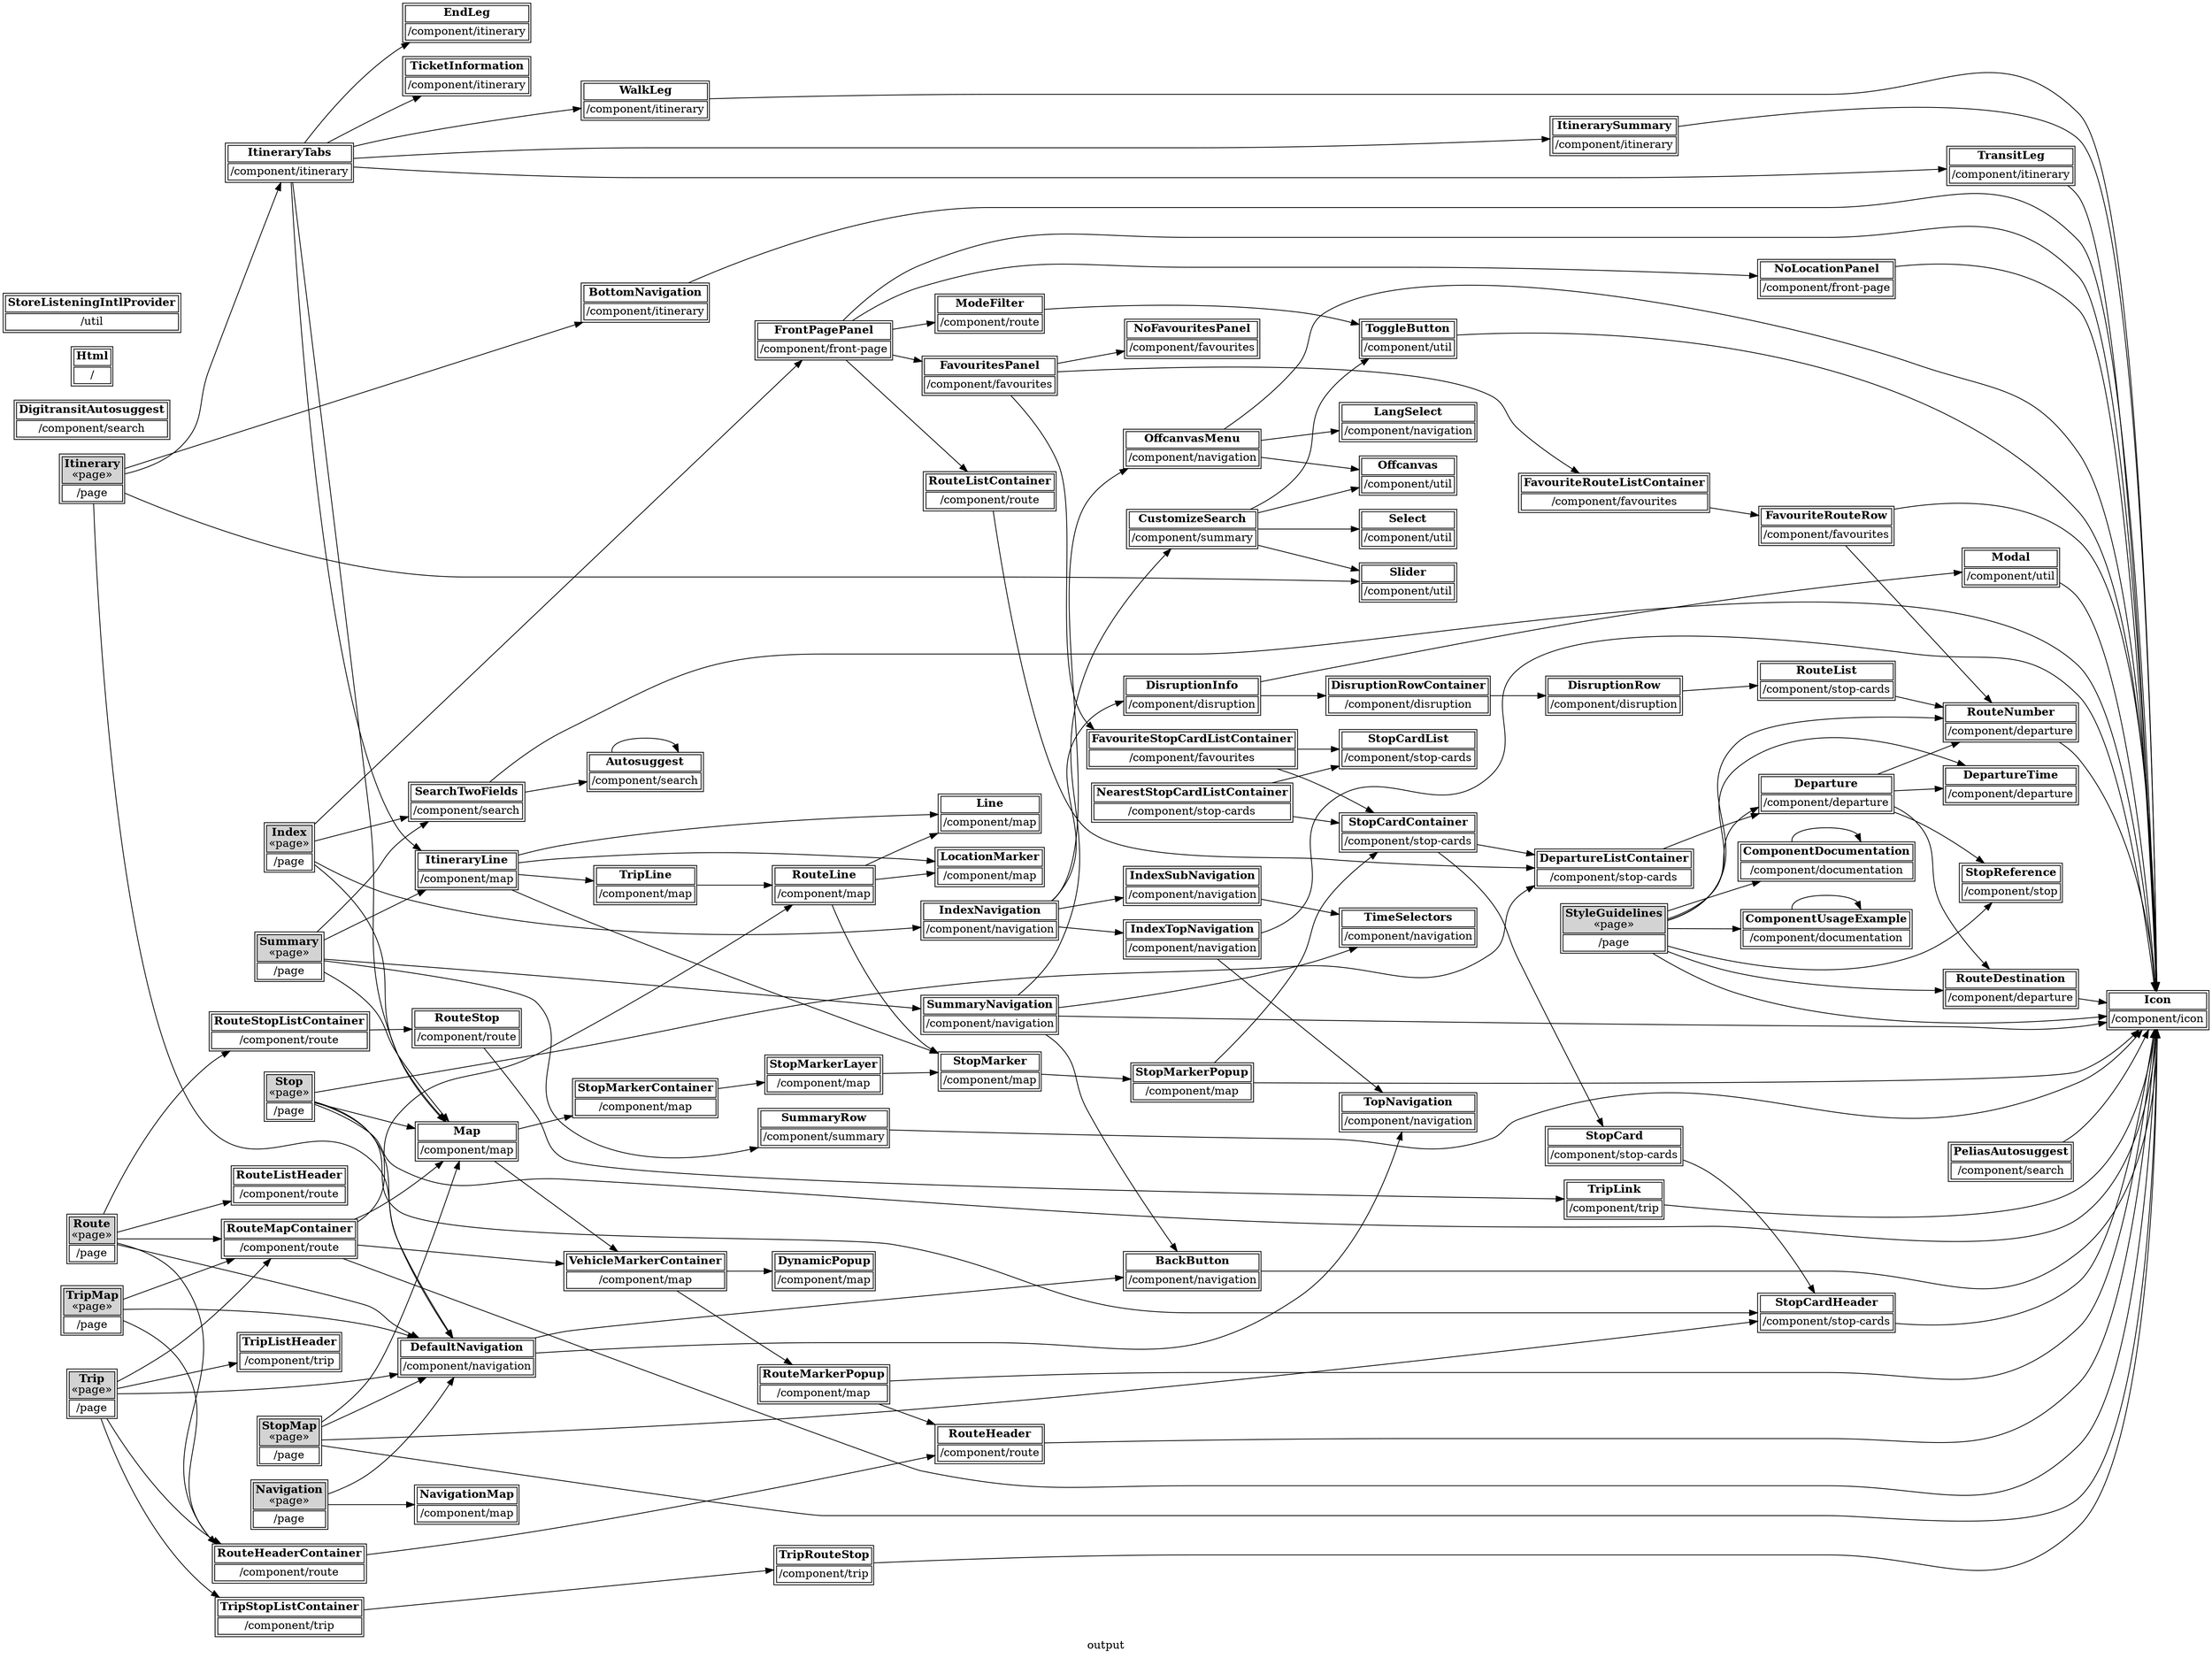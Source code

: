 digraph "output" {
graph[dpi=100, rankdir=LR, label="output"]
node[shape=none, margin=0]
"component/search/Autosuggest"[label=<<TABLE><TR><TD BGCOLOR="white"><B>Autosuggest</B><BR></BR></TD></TR><TR><TD>/component/search</TD></TR></TABLE>>, tooltip="/component/search/autosuggest.cjsx"]
"component/navigation/BackButton"[label=<<TABLE><TR><TD BGCOLOR="white"><B>BackButton</B><BR></BR></TD></TR><TR><TD>/component/navigation</TD></TR></TABLE>>, tooltip="/component/navigation/back-button.cjsx"]
"component/itinerary/BottomNavigation"[label=<<TABLE><TR><TD BGCOLOR="white"><B>BottomNavigation</B><BR></BR></TD></TR><TR><TD>/component/itinerary</TD></TR></TABLE>>, tooltip="/component/itinerary/bottom-navigation.cjsx"]
"component/documentation/ComponentDocumentation"[label=<<TABLE><TR><TD BGCOLOR="white"><B>ComponentDocumentation</B><BR></BR></TD></TR><TR><TD>/component/documentation</TD></TR></TABLE>>, tooltip="/component/documentation/component-documentation.cjsx"]
"component/documentation/ComponentUsageExample"[label=<<TABLE><TR><TD BGCOLOR="white"><B>ComponentUsageExample</B><BR></BR></TD></TR><TR><TD>/component/documentation</TD></TR></TABLE>>, tooltip="/component/documentation/component-usage-example.cjsx"]
"component/summary/CustomizeSearch"[label=<<TABLE><TR><TD BGCOLOR="white"><B>CustomizeSearch</B><BR></BR></TD></TR><TR><TD>/component/summary</TD></TR></TABLE>>, tooltip="/component/summary/customize-search.cjsx"]
"component/navigation/DefaultNavigation"[label=<<TABLE><TR><TD BGCOLOR="white"><B>DefaultNavigation</B><BR></BR></TD></TR><TR><TD>/component/navigation</TD></TR></TABLE>>, tooltip="/component/navigation/default-navigation.cjsx"]
"component/stop-cards/DepartureListContainer"[label=<<TABLE><TR><TD BGCOLOR="white"><B>DepartureListContainer</B><BR></BR></TD></TR><TR><TD>/component/stop-cards</TD></TR></TABLE>>, tooltip="/component/stop-cards/departure-list-container.cjsx"]
"component/departure/DepartureTime"[label=<<TABLE><TR><TD BGCOLOR="white"><B>DepartureTime</B><BR></BR></TD></TR><TR><TD>/component/departure</TD></TR></TABLE>>, tooltip="/component/departure/departure-time.cjsx"]
"component/departure/Departure"[label=<<TABLE><TR><TD BGCOLOR="white"><B>Departure</B><BR></BR></TD></TR><TR><TD>/component/departure</TD></TR></TABLE>>, tooltip="/component/departure/departure.cjsx"]
"component/search/DigitransitAutosuggest"[label=<<TABLE><TR><TD BGCOLOR="white"><B>DigitransitAutosuggest</B><BR></BR></TD></TR><TR><TD>/component/search</TD></TR></TABLE>>, tooltip="/component/search/digitransit-autosuggest.cjsx"]
"component/disruption/DisruptionInfo"[label=<<TABLE><TR><TD BGCOLOR="white"><B>DisruptionInfo</B><BR></BR></TD></TR><TR><TD>/component/disruption</TD></TR></TABLE>>, tooltip="/component/disruption/disruption-info.cjsx"]
"component/disruption/DisruptionRowContainer"[label=<<TABLE><TR><TD BGCOLOR="white"><B>DisruptionRowContainer</B><BR></BR></TD></TR><TR><TD>/component/disruption</TD></TR></TABLE>>, tooltip="/component/disruption/disruption-row-container.cjsx"]
"component/disruption/DisruptionRow"[label=<<TABLE><TR><TD BGCOLOR="white"><B>DisruptionRow</B><BR></BR></TD></TR><TR><TD>/component/disruption</TD></TR></TABLE>>, tooltip="/component/disruption/disruption-row.cjsx"]
"component/map/DynamicPopup"[label=<<TABLE><TR><TD BGCOLOR="white"><B>DynamicPopup</B><BR></BR></TD></TR><TR><TD>/component/map</TD></TR></TABLE>>, tooltip="/component/map/dynamic-popup.cjsx"]
"component/itinerary/EndLeg"[label=<<TABLE><TR><TD BGCOLOR="white"><B>EndLeg</B><BR></BR></TD></TR><TR><TD>/component/itinerary</TD></TR></TABLE>>, tooltip="/component/itinerary/end-leg.cjsx"]
"component/favourites/FavouriteRouteListContainer"[label=<<TABLE><TR><TD BGCOLOR="white"><B>FavouriteRouteListContainer</B><BR></BR></TD></TR><TR><TD>/component/favourites</TD></TR></TABLE>>, tooltip="/component/favourites/favourite-route-list-container.cjsx"]
"component/favourites/FavouriteRouteRow"[label=<<TABLE><TR><TD BGCOLOR="white"><B>FavouriteRouteRow</B><BR></BR></TD></TR><TR><TD>/component/favourites</TD></TR></TABLE>>, tooltip="/component/favourites/favourite-route-row.cjsx"]
"component/favourites/FavouriteStopCardListContainer"[label=<<TABLE><TR><TD BGCOLOR="white"><B>FavouriteStopCardListContainer</B><BR></BR></TD></TR><TR><TD>/component/favourites</TD></TR></TABLE>>, tooltip="/component/favourites/favourite-stop-card-list-container.cjsx"]
"component/favourites/FavouritesPanel"[label=<<TABLE><TR><TD BGCOLOR="white"><B>FavouritesPanel</B><BR></BR></TD></TR><TR><TD>/component/favourites</TD></TR></TABLE>>, tooltip="/component/favourites/favourites-panel.cjsx"]
"component/front-page/FrontPagePanel"[label=<<TABLE><TR><TD BGCOLOR="white"><B>FrontPagePanel</B><BR></BR></TD></TR><TR><TD>/component/front-page</TD></TR></TABLE>>, tooltip="/component/front-page/front-page-panel.cjsx"]
"Html"[label=<<TABLE><TR><TD BGCOLOR="white"><B>Html</B><BR></BR></TD></TR><TR><TD>/</TD></TR></TABLE>>, tooltip="/html.cjsx"]
"component/icon/Icon"[label=<<TABLE><TR><TD BGCOLOR="white"><B>Icon</B><BR></BR></TD></TR><TR><TD>/component/icon</TD></TR></TABLE>>, tooltip="/component/icon/icon.cjsx"]
"component/navigation/IndexNavigation"[label=<<TABLE><TR><TD BGCOLOR="white"><B>IndexNavigation</B><BR></BR></TD></TR><TR><TD>/component/navigation</TD></TR></TABLE>>, tooltip="/component/navigation/index-navigation.cjsx"]
"component/navigation/IndexSubNavigation"[label=<<TABLE><TR><TD BGCOLOR="white"><B>IndexSubNavigation</B><BR></BR></TD></TR><TR><TD>/component/navigation</TD></TR></TABLE>>, tooltip="/component/navigation/index-sub-navigation.cjsx"]
"component/navigation/IndexTopNavigation"[label=<<TABLE><TR><TD BGCOLOR="white"><B>IndexTopNavigation</B><BR></BR></TD></TR><TR><TD>/component/navigation</TD></TR></TABLE>>, tooltip="/component/navigation/index-top-navigation.cjsx"]
"page/Index"[label=<<TABLE><TR><TD BGCOLOR="lightgray"><B>Index</B><BR></BR>&laquo;page&raquo;</TD></TR><TR><TD>/page</TD></TR></TABLE>>, tooltip="/page/index.cjsx"]
"component/map/ItineraryLine"[label=<<TABLE><TR><TD BGCOLOR="white"><B>ItineraryLine</B><BR></BR></TD></TR><TR><TD>/component/map</TD></TR></TABLE>>, tooltip="/component/map/itinerary-line.cjsx"]
"component/itinerary/ItinerarySummary"[label=<<TABLE><TR><TD BGCOLOR="white"><B>ItinerarySummary</B><BR></BR></TD></TR><TR><TD>/component/itinerary</TD></TR></TABLE>>, tooltip="/component/itinerary/itinerary-summary.cjsx"]
"component/itinerary/ItineraryTabs"[label=<<TABLE><TR><TD BGCOLOR="white"><B>ItineraryTabs</B><BR></BR></TD></TR><TR><TD>/component/itinerary</TD></TR></TABLE>>, tooltip="/component/itinerary/itinerary-tabs.cjsx"]
"page/Itinerary"[label=<<TABLE><TR><TD BGCOLOR="lightgray"><B>Itinerary</B><BR></BR>&laquo;page&raquo;</TD></TR><TR><TD>/page</TD></TR></TABLE>>, tooltip="/page/itinerary.cjsx"]
"component/navigation/LangSelect"[label=<<TABLE><TR><TD BGCOLOR="white"><B>LangSelect</B><BR></BR></TD></TR><TR><TD>/component/navigation</TD></TR></TABLE>>, tooltip="/component/navigation/lang-select.cjsx"]
"component/map/Line"[label=<<TABLE><TR><TD BGCOLOR="white"><B>Line</B><BR></BR></TD></TR><TR><TD>/component/map</TD></TR></TABLE>>, tooltip="/component/map/line.cjsx"]
"component/map/LocationMarker"[label=<<TABLE><TR><TD BGCOLOR="white"><B>LocationMarker</B><BR></BR></TD></TR><TR><TD>/component/map</TD></TR></TABLE>>, tooltip="/component/map/location-marker.cjsx"]
"component/map/Map"[label=<<TABLE><TR><TD BGCOLOR="white"><B>Map</B><BR></BR></TD></TR><TR><TD>/component/map</TD></TR></TABLE>>, tooltip="/component/map/map.cjsx"]
"component/util/Modal"[label=<<TABLE><TR><TD BGCOLOR="white"><B>Modal</B><BR></BR></TD></TR><TR><TD>/component/util</TD></TR></TABLE>>, tooltip="/component/util/modal.cjsx"]
"component/route/ModeFilter"[label=<<TABLE><TR><TD BGCOLOR="white"><B>ModeFilter</B><BR></BR></TD></TR><TR><TD>/component/route</TD></TR></TABLE>>, tooltip="/component/route/mode-filter.cjsx"]
"component/map/NavigationMap"[label=<<TABLE><TR><TD BGCOLOR="white"><B>NavigationMap</B><BR></BR></TD></TR><TR><TD>/component/map</TD></TR></TABLE>>, tooltip="/component/map/navigation-map.cjsx"]
"page/Navigation"[label=<<TABLE><TR><TD BGCOLOR="lightgray"><B>Navigation</B><BR></BR>&laquo;page&raquo;</TD></TR><TR><TD>/page</TD></TR></TABLE>>, tooltip="/page/navigation.cjsx"]
"component/stop-cards/NearestStopCardListContainer"[label=<<TABLE><TR><TD BGCOLOR="white"><B>NearestStopCardListContainer</B><BR></BR></TD></TR><TR><TD>/component/stop-cards</TD></TR></TABLE>>, tooltip="/component/stop-cards/nearest-stop-card-list-container.cjsx"]
"component/favourites/NoFavouritesPanel"[label=<<TABLE><TR><TD BGCOLOR="white"><B>NoFavouritesPanel</B><BR></BR></TD></TR><TR><TD>/component/favourites</TD></TR></TABLE>>, tooltip="/component/favourites/no-favourites-panel.cjsx"]
"component/front-page/NoLocationPanel"[label=<<TABLE><TR><TD BGCOLOR="white"><B>NoLocationPanel</B><BR></BR></TD></TR><TR><TD>/component/front-page</TD></TR></TABLE>>, tooltip="/component/front-page/no-location-panel.cjsx"]
"component/navigation/OffcanvasMenu"[label=<<TABLE><TR><TD BGCOLOR="white"><B>OffcanvasMenu</B><BR></BR></TD></TR><TR><TD>/component/navigation</TD></TR></TABLE>>, tooltip="/component/navigation/offcanvas-menu.cjsx"]
"component/util/Offcanvas"[label=<<TABLE><TR><TD BGCOLOR="white"><B>Offcanvas</B><BR></BR></TD></TR><TR><TD>/component/util</TD></TR></TABLE>>, tooltip="/component/util/offcanvas.cjsx"]
"component/search/PeliasAutosuggest"[label=<<TABLE><TR><TD BGCOLOR="white"><B>PeliasAutosuggest</B><BR></BR></TD></TR><TR><TD>/component/search</TD></TR></TABLE>>, tooltip="/component/search/pelias-autosuggest.cjsx"]
"component/departure/RouteDestination"[label=<<TABLE><TR><TD BGCOLOR="white"><B>RouteDestination</B><BR></BR></TD></TR><TR><TD>/component/departure</TD></TR></TABLE>>, tooltip="/component/departure/route-destination.cjsx"]
"component/route/RouteHeaderContainer"[label=<<TABLE><TR><TD BGCOLOR="white"><B>RouteHeaderContainer</B><BR></BR></TD></TR><TR><TD>/component/route</TD></TR></TABLE>>, tooltip="/component/route/route-header-container.cjsx"]
"component/route/RouteHeader"[label=<<TABLE><TR><TD BGCOLOR="white"><B>RouteHeader</B><BR></BR></TD></TR><TR><TD>/component/route</TD></TR></TABLE>>, tooltip="/component/route/route-header.cjsx"]
"component/map/RouteLine"[label=<<TABLE><TR><TD BGCOLOR="white"><B>RouteLine</B><BR></BR></TD></TR><TR><TD>/component/map</TD></TR></TABLE>>, tooltip="/component/map/route-line.cjsx"]
"component/route/RouteListContainer"[label=<<TABLE><TR><TD BGCOLOR="white"><B>RouteListContainer</B><BR></BR></TD></TR><TR><TD>/component/route</TD></TR></TABLE>>, tooltip="/component/route/route-list-container.cjsx"]
"component/route/RouteListHeader"[label=<<TABLE><TR><TD BGCOLOR="white"><B>RouteListHeader</B><BR></BR></TD></TR><TR><TD>/component/route</TD></TR></TABLE>>, tooltip="/component/route/route-list-header.cjsx"]
"component/stop-cards/RouteList"[label=<<TABLE><TR><TD BGCOLOR="white"><B>RouteList</B><BR></BR></TD></TR><TR><TD>/component/stop-cards</TD></TR></TABLE>>, tooltip="/component/stop-cards/route-list.cjsx"]
"component/route/RouteMapContainer"[label=<<TABLE><TR><TD BGCOLOR="white"><B>RouteMapContainer</B><BR></BR></TD></TR><TR><TD>/component/route</TD></TR></TABLE>>, tooltip="/component/route/route-map-container.cjsx"]
"component/map/RouteMarkerPopup"[label=<<TABLE><TR><TD BGCOLOR="white"><B>RouteMarkerPopup</B><BR></BR></TD></TR><TR><TD>/component/map</TD></TR></TABLE>>, tooltip="/component/map/route-marker-popup.cjsx"]
"component/departure/RouteNumber"[label=<<TABLE><TR><TD BGCOLOR="white"><B>RouteNumber</B><BR></BR></TD></TR><TR><TD>/component/departure</TD></TR></TABLE>>, tooltip="/component/departure/route-number.cjsx"]
"component/route/RouteStopListContainer"[label=<<TABLE><TR><TD BGCOLOR="white"><B>RouteStopListContainer</B><BR></BR></TD></TR><TR><TD>/component/route</TD></TR></TABLE>>, tooltip="/component/route/route-stop-list-container.cjsx"]
"component/route/RouteStop"[label=<<TABLE><TR><TD BGCOLOR="white"><B>RouteStop</B><BR></BR></TD></TR><TR><TD>/component/route</TD></TR></TABLE>>, tooltip="/component/route/route-stop.cjsx"]
"page/Route"[label=<<TABLE><TR><TD BGCOLOR="lightgray"><B>Route</B><BR></BR>&laquo;page&raquo;</TD></TR><TR><TD>/page</TD></TR></TABLE>>, tooltip="/page/route.cjsx"]
"component/search/SearchTwoFields"[label=<<TABLE><TR><TD BGCOLOR="white"><B>SearchTwoFields</B><BR></BR></TD></TR><TR><TD>/component/search</TD></TR></TABLE>>, tooltip="/component/search/search-two-fields.cjsx"]
"component/util/Select"[label=<<TABLE><TR><TD BGCOLOR="white"><B>Select</B><BR></BR></TD></TR><TR><TD>/component/util</TD></TR></TABLE>>, tooltip="/component/util/select.cjsx"]
"component/util/Slider"[label=<<TABLE><TR><TD BGCOLOR="white"><B>Slider</B><BR></BR></TD></TR><TR><TD>/component/util</TD></TR></TABLE>>, tooltip="/component/util/slider.cjsx"]
"component/stop-cards/StopCardContainer"[label=<<TABLE><TR><TD BGCOLOR="white"><B>StopCardContainer</B><BR></BR></TD></TR><TR><TD>/component/stop-cards</TD></TR></TABLE>>, tooltip="/component/stop-cards/stop-card-container.cjsx"]
"component/stop-cards/StopCardHeader"[label=<<TABLE><TR><TD BGCOLOR="white"><B>StopCardHeader</B><BR></BR></TD></TR><TR><TD>/component/stop-cards</TD></TR></TABLE>>, tooltip="/component/stop-cards/stop-card-header.cjsx"]
"component/stop-cards/StopCardList"[label=<<TABLE><TR><TD BGCOLOR="white"><B>StopCardList</B><BR></BR></TD></TR><TR><TD>/component/stop-cards</TD></TR></TABLE>>, tooltip="/component/stop-cards/stop-card-list.cjsx"]
"component/stop-cards/StopCard"[label=<<TABLE><TR><TD BGCOLOR="white"><B>StopCard</B><BR></BR></TD></TR><TR><TD>/component/stop-cards</TD></TR></TABLE>>, tooltip="/component/stop-cards/stop-card.cjsx"]
"page/StopMap"[label=<<TABLE><TR><TD BGCOLOR="lightgray"><B>StopMap</B><BR></BR>&laquo;page&raquo;</TD></TR><TR><TD>/page</TD></TR></TABLE>>, tooltip="/page/stop-map.cjsx"]
"component/map/StopMarkerContainer"[label=<<TABLE><TR><TD BGCOLOR="white"><B>StopMarkerContainer</B><BR></BR></TD></TR><TR><TD>/component/map</TD></TR></TABLE>>, tooltip="/component/map/stop-marker-container.cjsx"]
"component/map/StopMarkerLayer"[label=<<TABLE><TR><TD BGCOLOR="white"><B>StopMarkerLayer</B><BR></BR></TD></TR><TR><TD>/component/map</TD></TR></TABLE>>, tooltip="/component/map/stop-marker-layer.cjsx"]
"component/map/StopMarkerPopup"[label=<<TABLE><TR><TD BGCOLOR="white"><B>StopMarkerPopup</B><BR></BR></TD></TR><TR><TD>/component/map</TD></TR></TABLE>>, tooltip="/component/map/stop-marker-popup.cjsx"]
"component/map/StopMarker"[label=<<TABLE><TR><TD BGCOLOR="white"><B>StopMarker</B><BR></BR></TD></TR><TR><TD>/component/map</TD></TR></TABLE>>, tooltip="/component/map/stop-marker.cjsx"]
"component/stop/StopReference"[label=<<TABLE><TR><TD BGCOLOR="white"><B>StopReference</B><BR></BR></TD></TR><TR><TD>/component/stop</TD></TR></TABLE>>, tooltip="/component/stop/stop-reference.cjsx"]
"page/Stop"[label=<<TABLE><TR><TD BGCOLOR="lightgray"><B>Stop</B><BR></BR>&laquo;page&raquo;</TD></TR><TR><TD>/page</TD></TR></TABLE>>, tooltip="/page/stop.cjsx"]
"util/StoreListeningIntlProvider"[label=<<TABLE><TR><TD BGCOLOR="white"><B>StoreListeningIntlProvider</B><BR></BR></TD></TR><TR><TD>/util</TD></TR></TABLE>>, tooltip="/util/store-listening-intl-provider.cjsx"]
"page/StyleGuidelines"[label=<<TABLE><TR><TD BGCOLOR="lightgray"><B>StyleGuidelines</B><BR></BR>&laquo;page&raquo;</TD></TR><TR><TD>/page</TD></TR></TABLE>>, tooltip="/page/style-guidelines.cjsx"]
"component/navigation/SummaryNavigation"[label=<<TABLE><TR><TD BGCOLOR="white"><B>SummaryNavigation</B><BR></BR></TD></TR><TR><TD>/component/navigation</TD></TR></TABLE>>, tooltip="/component/navigation/summary-navigation.cjsx"]
"component/summary/SummaryRow"[label=<<TABLE><TR><TD BGCOLOR="white"><B>SummaryRow</B><BR></BR></TD></TR><TR><TD>/component/summary</TD></TR></TABLE>>, tooltip="/component/summary/summary-row.cjsx"]
"page/Summary"[label=<<TABLE><TR><TD BGCOLOR="lightgray"><B>Summary</B><BR></BR>&laquo;page&raquo;</TD></TR><TR><TD>/page</TD></TR></TABLE>>, tooltip="/page/summary.cjsx"]
"component/itinerary/TicketInformation"[label=<<TABLE><TR><TD BGCOLOR="white"><B>TicketInformation</B><BR></BR></TD></TR><TR><TD>/component/itinerary</TD></TR></TABLE>>, tooltip="/component/itinerary/ticket-information.cjsx"]
"component/navigation/TimeSelectors"[label=<<TABLE><TR><TD BGCOLOR="white"><B>TimeSelectors</B><BR></BR></TD></TR><TR><TD>/component/navigation</TD></TR></TABLE>>, tooltip="/component/navigation/time-selectors.cjsx"]
"component/util/ToggleButton"[label=<<TABLE><TR><TD BGCOLOR="white"><B>ToggleButton</B><BR></BR></TD></TR><TR><TD>/component/util</TD></TR></TABLE>>, tooltip="/component/util/toggle-button.cjsx"]
"component/navigation/TopNavigation"[label=<<TABLE><TR><TD BGCOLOR="white"><B>TopNavigation</B><BR></BR></TD></TR><TR><TD>/component/navigation</TD></TR></TABLE>>, tooltip="/component/navigation/top-navigation.cjsx"]
"component/itinerary/TransitLeg"[label=<<TABLE><TR><TD BGCOLOR="white"><B>TransitLeg</B><BR></BR></TD></TR><TR><TD>/component/itinerary</TD></TR></TABLE>>, tooltip="/component/itinerary/transit-leg.cjsx"]
"component/map/TripLine"[label=<<TABLE><TR><TD BGCOLOR="white"><B>TripLine</B><BR></BR></TD></TR><TR><TD>/component/map</TD></TR></TABLE>>, tooltip="/component/map/trip-line.cjsx"]
"component/trip/TripLink"[label=<<TABLE><TR><TD BGCOLOR="white"><B>TripLink</B><BR></BR></TD></TR><TR><TD>/component/trip</TD></TR></TABLE>>, tooltip="/component/trip/trip-link.cjsx"]
"component/trip/TripListHeader"[label=<<TABLE><TR><TD BGCOLOR="white"><B>TripListHeader</B><BR></BR></TD></TR><TR><TD>/component/trip</TD></TR></TABLE>>, tooltip="/component/trip/trip-list-header.cjsx"]
"page/TripMap"[label=<<TABLE><TR><TD BGCOLOR="lightgray"><B>TripMap</B><BR></BR>&laquo;page&raquo;</TD></TR><TR><TD>/page</TD></TR></TABLE>>, tooltip="/page/trip-map.cjsx"]
"component/trip/TripRouteStop"[label=<<TABLE><TR><TD BGCOLOR="white"><B>TripRouteStop</B><BR></BR></TD></TR><TR><TD>/component/trip</TD></TR></TABLE>>, tooltip="/component/trip/trip-route-stop.cjsx"]
"component/trip/TripStopListContainer"[label=<<TABLE><TR><TD BGCOLOR="white"><B>TripStopListContainer</B><BR></BR></TD></TR><TR><TD>/component/trip</TD></TR></TABLE>>, tooltip="/component/trip/trip-stop-list-container.cjsx"]
"page/Trip"[label=<<TABLE><TR><TD BGCOLOR="lightgray"><B>Trip</B><BR></BR>&laquo;page&raquo;</TD></TR><TR><TD>/page</TD></TR></TABLE>>, tooltip="/page/trip.cjsx"]
"component/map/VehicleMarkerContainer"[label=<<TABLE><TR><TD BGCOLOR="white"><B>VehicleMarkerContainer</B><BR></BR></TD></TR><TR><TD>/component/map</TD></TR></TABLE>>, tooltip="/component/map/vehicle-marker-container.cjsx"]
"component/itinerary/WalkLeg"[label=<<TABLE><TR><TD BGCOLOR="white"><B>WalkLeg</B><BR></BR></TD></TR><TR><TD>/component/itinerary</TD></TR></TABLE>>, tooltip="/component/itinerary/walk-leg.cjsx"]

"component/search/Autosuggest" -> "component/search/Autosuggest"
"component/navigation/BackButton" -> "component/icon/Icon"
"component/itinerary/BottomNavigation" -> "component/icon/Icon"
"component/documentation/ComponentDocumentation" -> "component/documentation/ComponentDocumentation"
"component/documentation/ComponentUsageExample" -> "component/documentation/ComponentUsageExample"
"component/summary/CustomizeSearch" -> "component/util/Offcanvas"
"component/summary/CustomizeSearch" -> "component/util/Select"
"component/summary/CustomizeSearch" -> "component/util/Slider"
"component/summary/CustomizeSearch" -> "component/util/ToggleButton"
"component/navigation/DefaultNavigation" -> "component/navigation/BackButton"
"component/navigation/DefaultNavigation" -> "component/navigation/TopNavigation"
"component/stop-cards/DepartureListContainer" -> "component/departure/Departure"
"component/departure/Departure" -> "component/departure/DepartureTime"
"component/departure/Departure" -> "component/departure/RouteDestination"
"component/departure/Departure" -> "component/departure/RouteNumber"
"component/departure/Departure" -> "component/stop/StopReference"
"component/disruption/DisruptionInfo" -> "component/disruption/DisruptionRowContainer"
"component/disruption/DisruptionInfo" -> "component/util/Modal"
"component/disruption/DisruptionRowContainer" -> "component/disruption/DisruptionRow"
"component/disruption/DisruptionRow" -> "component/stop-cards/RouteList"
"component/favourites/FavouriteRouteListContainer" -> "component/favourites/FavouriteRouteRow"
"component/favourites/FavouriteRouteRow" -> "component/icon/Icon"
"component/favourites/FavouriteRouteRow" -> "component/departure/RouteNumber"
"component/favourites/FavouriteStopCardListContainer" -> "component/stop-cards/StopCardContainer"
"component/favourites/FavouriteStopCardListContainer" -> "component/stop-cards/StopCardList"
"component/favourites/FavouritesPanel" -> "component/favourites/FavouriteRouteListContainer"
"component/favourites/FavouritesPanel" -> "component/favourites/FavouriteStopCardListContainer"
"component/favourites/FavouritesPanel" -> "component/favourites/NoFavouritesPanel"
"component/front-page/FrontPagePanel" -> "component/favourites/FavouritesPanel"
"component/front-page/FrontPagePanel" -> "component/icon/Icon"
"component/front-page/FrontPagePanel" -> "component/route/ModeFilter"
"component/front-page/FrontPagePanel" -> "component/front-page/NoLocationPanel"
"component/front-page/FrontPagePanel" -> "component/route/RouteListContainer"
"component/navigation/IndexNavigation" -> "component/disruption/DisruptionInfo"
"component/navigation/IndexNavigation" -> "component/navigation/IndexSubNavigation"
"component/navigation/IndexNavigation" -> "component/navigation/IndexTopNavigation"
"component/navigation/IndexNavigation" -> "component/navigation/OffcanvasMenu"
"component/navigation/IndexSubNavigation" -> "component/navigation/TimeSelectors"
"component/navigation/IndexTopNavigation" -> "component/icon/Icon"
"component/navigation/IndexTopNavigation" -> "component/navigation/TopNavigation"
"page/Index" -> "component/front-page/FrontPagePanel"
"page/Index" -> "component/navigation/IndexNavigation"
"page/Index" -> "component/map/Map"
"page/Index" -> "component/search/SearchTwoFields"
"component/map/ItineraryLine" -> "component/map/Line"
"component/map/ItineraryLine" -> "component/map/LocationMarker"
"component/map/ItineraryLine" -> "component/map/StopMarker"
"component/map/ItineraryLine" -> "component/map/TripLine"
"component/itinerary/ItinerarySummary" -> "component/icon/Icon"
"component/itinerary/ItineraryTabs" -> "component/itinerary/EndLeg"
"component/itinerary/ItineraryTabs" -> "component/map/ItineraryLine"
"component/itinerary/ItineraryTabs" -> "component/itinerary/ItinerarySummary"
"component/itinerary/ItineraryTabs" -> "component/map/Map"
"component/itinerary/ItineraryTabs" -> "component/itinerary/TicketInformation"
"component/itinerary/ItineraryTabs" -> "component/itinerary/TransitLeg"
"component/itinerary/ItineraryTabs" -> "component/itinerary/WalkLeg"
"page/Itinerary" -> "component/itinerary/BottomNavigation"
"page/Itinerary" -> "component/navigation/DefaultNavigation"
"page/Itinerary" -> "component/itinerary/ItineraryTabs"
"page/Itinerary" -> "component/util/Slider"
"component/map/Map" -> "component/map/StopMarkerContainer"
"component/map/Map" -> "component/map/VehicleMarkerContainer"
"component/util/Modal" -> "component/icon/Icon"
"component/route/ModeFilter" -> "component/util/ToggleButton"
"page/Navigation" -> "component/navigation/DefaultNavigation"
"page/Navigation" -> "component/map/NavigationMap"
"component/stop-cards/NearestStopCardListContainer" -> "component/stop-cards/StopCardContainer"
"component/stop-cards/NearestStopCardListContainer" -> "component/stop-cards/StopCardList"
"component/front-page/NoLocationPanel" -> "component/icon/Icon"
"component/navigation/OffcanvasMenu" -> "component/icon/Icon"
"component/navigation/OffcanvasMenu" -> "component/navigation/LangSelect"
"component/navigation/OffcanvasMenu" -> "component/util/Offcanvas"
"component/search/PeliasAutosuggest" -> "component/icon/Icon"
"component/departure/RouteDestination" -> "component/icon/Icon"
"component/route/RouteHeaderContainer" -> "component/route/RouteHeader"
"component/route/RouteHeader" -> "component/icon/Icon"
"component/map/RouteLine" -> "component/map/Line"
"component/map/RouteLine" -> "component/map/LocationMarker"
"component/map/RouteLine" -> "component/map/StopMarker"
"component/route/RouteListContainer" -> "component/stop-cards/DepartureListContainer"
"component/stop-cards/RouteList" -> "component/departure/RouteNumber"
"component/route/RouteMapContainer" -> "component/icon/Icon"
"component/route/RouteMapContainer" -> "component/map/Map"
"component/route/RouteMapContainer" -> "component/map/RouteLine"
"component/route/RouteMapContainer" -> "component/map/VehicleMarkerContainer"
"component/map/RouteMarkerPopup" -> "component/icon/Icon"
"component/map/RouteMarkerPopup" -> "component/route/RouteHeader"
"component/departure/RouteNumber" -> "component/icon/Icon"
"component/route/RouteStopListContainer" -> "component/route/RouteStop"
"component/route/RouteStop" -> "component/trip/TripLink"
"page/Route" -> "component/navigation/DefaultNavigation"
"page/Route" -> "component/route/RouteHeaderContainer"
"page/Route" -> "component/route/RouteListHeader"
"page/Route" -> "component/route/RouteMapContainer"
"page/Route" -> "component/route/RouteStopListContainer"
"component/search/SearchTwoFields" -> "component/search/Autosuggest"
"component/search/SearchTwoFields" -> "component/icon/Icon"
"component/stop-cards/StopCardContainer" -> "component/stop-cards/DepartureListContainer"
"component/stop-cards/StopCardContainer" -> "component/stop-cards/StopCard"
"component/stop-cards/StopCardHeader" -> "component/icon/Icon"
"component/stop-cards/StopCard" -> "component/stop-cards/StopCardHeader"
"page/StopMap" -> "component/navigation/DefaultNavigation"
"page/StopMap" -> "component/icon/Icon"
"page/StopMap" -> "component/map/Map"
"page/StopMap" -> "component/stop-cards/StopCardHeader"
"component/map/StopMarkerContainer" -> "component/map/StopMarkerLayer"
"component/map/StopMarkerLayer" -> "component/map/StopMarker"
"component/map/StopMarkerPopup" -> "component/icon/Icon"
"component/map/StopMarkerPopup" -> "component/stop-cards/StopCardContainer"
"component/map/StopMarker" -> "component/map/StopMarkerPopup"
"page/Stop" -> "component/navigation/DefaultNavigation"
"page/Stop" -> "component/stop-cards/DepartureListContainer"
"page/Stop" -> "component/icon/Icon"
"page/Stop" -> "component/map/Map"
"page/Stop" -> "component/stop-cards/StopCardHeader"
"page/StyleGuidelines" -> "component/documentation/ComponentDocumentation"
"page/StyleGuidelines" -> "component/documentation/ComponentUsageExample"
"page/StyleGuidelines" -> "component/departure/DepartureTime"
"page/StyleGuidelines" -> "component/departure/Departure"
"page/StyleGuidelines" -> "component/icon/Icon"
"page/StyleGuidelines" -> "component/departure/RouteDestination"
"page/StyleGuidelines" -> "component/departure/RouteNumber"
"page/StyleGuidelines" -> "component/stop/StopReference"
"component/navigation/SummaryNavigation" -> "component/navigation/BackButton"
"component/navigation/SummaryNavigation" -> "component/summary/CustomizeSearch"
"component/navigation/SummaryNavigation" -> "component/icon/Icon"
"component/navigation/SummaryNavigation" -> "component/navigation/TimeSelectors"
"component/summary/SummaryRow" -> "component/icon/Icon"
"page/Summary" -> "component/map/ItineraryLine"
"page/Summary" -> "component/map/Map"
"page/Summary" -> "component/search/SearchTwoFields"
"page/Summary" -> "component/navigation/SummaryNavigation"
"page/Summary" -> "component/summary/SummaryRow"
"component/util/ToggleButton" -> "component/icon/Icon"
"component/itinerary/TransitLeg" -> "component/icon/Icon"
"component/map/TripLine" -> "component/map/RouteLine"
"component/trip/TripLink" -> "component/icon/Icon"
"page/TripMap" -> "component/navigation/DefaultNavigation"
"page/TripMap" -> "component/route/RouteHeaderContainer"
"page/TripMap" -> "component/route/RouteMapContainer"
"component/trip/TripRouteStop" -> "component/icon/Icon"
"component/trip/TripStopListContainer" -> "component/trip/TripRouteStop"
"page/Trip" -> "component/navigation/DefaultNavigation"
"page/Trip" -> "component/route/RouteHeaderContainer"
"page/Trip" -> "component/route/RouteMapContainer"
"page/Trip" -> "component/trip/TripListHeader"
"page/Trip" -> "component/trip/TripStopListContainer"
"component/map/VehicleMarkerContainer" -> "component/map/DynamicPopup"
"component/map/VehicleMarkerContainer" -> "component/map/RouteMarkerPopup"
"component/itinerary/WalkLeg" -> "component/icon/Icon"
}
